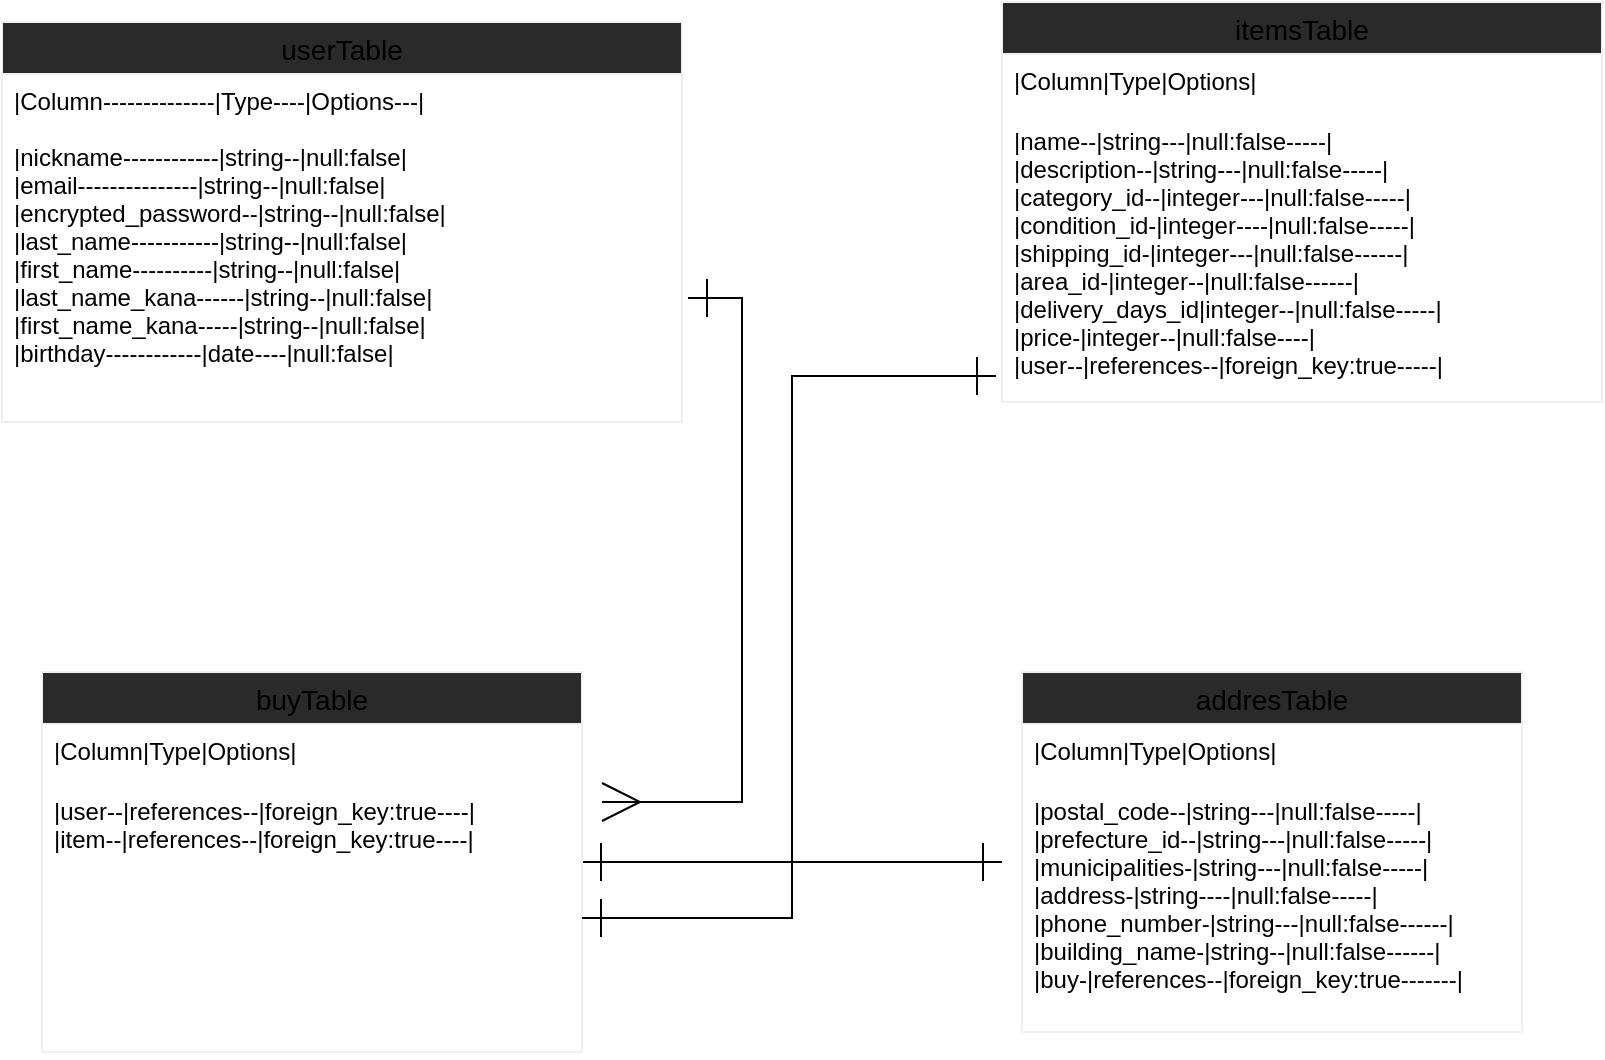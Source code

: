 <mxfile>
    <diagram id="-9kxKPkgsvG8srgzXpRR" name="ページ1">
        <mxGraphModel dx="766" dy="567" grid="1" gridSize="10" guides="1" tooltips="1" connect="1" arrows="1" fold="1" page="1" pageScale="1" pageWidth="827" pageHeight="1169" math="0" shadow="0">
            <root>
                <mxCell id="0"/>
                <mxCell id="1" parent="0"/>
                <mxCell id="177" value="userTable" style="swimlane;fontStyle=0;childLayout=stackLayout;horizontal=1;startSize=26;horizontalStack=0;resizeParent=1;resizeParentMax=0;resizeLast=0;collapsible=1;marginBottom=0;align=center;fontSize=14;strokeColor=#F0F0F0;fillColor=#2a2a2a;" vertex="1" parent="1">
                    <mxGeometry y="70" width="340" height="200" as="geometry"/>
                </mxCell>
                <mxCell id="178" value="|Column--------------|Type----|Options---|&#10;&#10;|nickname------------|string--|null:false|&#10;|email---------------|string--|null:false|&#10;|encrypted_password--|string--|null:false|&#10;|last_name-----------|string--|null:false|&#10;|first_name----------|string--|null:false|&#10;|last_name_kana------|string--|null:false|&#10;|first_name_kana-----|string--|null:false|&#10;|birthday------------|date----|null:false|" style="text;strokeColor=none;fillColor=none;spacingLeft=4;spacingRight=4;overflow=hidden;rotatable=0;points=[[0,0.5],[1,0.5]];portConstraint=eastwest;fontSize=12;" vertex="1" parent="177">
                    <mxGeometry y="26" width="340" height="174" as="geometry"/>
                </mxCell>
                <mxCell id="181" value="itemsTable" style="swimlane;fontStyle=0;childLayout=stackLayout;horizontal=1;startSize=26;horizontalStack=0;resizeParent=1;resizeParentMax=0;resizeLast=0;collapsible=1;marginBottom=0;align=center;fontSize=14;strokeColor=#F0F0F0;fillColor=#2a2a2a;" vertex="1" parent="1">
                    <mxGeometry x="500" y="60" width="300" height="200" as="geometry"/>
                </mxCell>
                <mxCell id="182" value="|Column|Type|Options|" style="text;strokeColor=none;fillColor=none;spacingLeft=4;spacingRight=4;overflow=hidden;rotatable=0;points=[[0,0.5],[1,0.5]];portConstraint=eastwest;fontSize=12;" vertex="1" parent="181">
                    <mxGeometry y="26" width="300" height="30" as="geometry"/>
                </mxCell>
                <mxCell id="183" value="|name--|string---|null:false-----|&#10;|description--|string---|null:false-----|&#10;|category_id--|integer---|null:false-----|&#10;|condition_id-|integer----|null:false-----|&#10;|shipping_id-|integer---|null:false------|&#10;|area_id-|integer--|null:false------|&#10;|delivery_days_id|integer--|null:false-----|&#10;|price-|integer--|null:false----|&#10;|user--|references--|foreign_key:true-----|" style="text;strokeColor=none;fillColor=none;spacingLeft=4;spacingRight=4;overflow=hidden;rotatable=0;points=[[0,0.5],[1,0.5]];portConstraint=eastwest;fontSize=12;" vertex="1" parent="181">
                    <mxGeometry y="56" width="300" height="144" as="geometry"/>
                </mxCell>
                <mxCell id="185" value="addresTable" style="swimlane;fontStyle=0;childLayout=stackLayout;horizontal=1;startSize=26;horizontalStack=0;resizeParent=1;resizeParentMax=0;resizeLast=0;collapsible=1;marginBottom=0;align=center;fontSize=14;strokeColor=#F0F0F0;fillColor=#2a2a2a;" vertex="1" parent="1">
                    <mxGeometry x="510" y="395" width="250" height="180" as="geometry"/>
                </mxCell>
                <mxCell id="186" value="|Column|Type|Options|" style="text;strokeColor=none;fillColor=none;spacingLeft=4;spacingRight=4;overflow=hidden;rotatable=0;points=[[0,0.5],[1,0.5]];portConstraint=eastwest;fontSize=12;" vertex="1" parent="185">
                    <mxGeometry y="26" width="250" height="30" as="geometry"/>
                </mxCell>
                <mxCell id="187" value="|postal_code--|string---|null:false-----|&#10;|prefecture_id--|string---|null:false-----|&#10;|municipalities-|string---|null:false-----|&#10;|address-|string----|null:false-----|&#10;|phone_number-|string---|null:false------|&#10;|building_name-|string--|null:false------|&#10;|buy-|references--|foreign_key:true-------|&#10;" style="text;strokeColor=none;fillColor=none;spacingLeft=4;spacingRight=4;overflow=hidden;rotatable=0;points=[[0,0.5],[1,0.5]];portConstraint=eastwest;fontSize=12;" vertex="1" parent="185">
                    <mxGeometry y="56" width="250" height="124" as="geometry"/>
                </mxCell>
                <mxCell id="199" style="edgeStyle=orthogonalEdgeStyle;rounded=0;orthogonalLoop=1;jettySize=auto;html=1;startArrow=ERone;startFill=0;endArrow=ERone;endFill=0;startSize=17;endSize=17;targetPerimeterSpacing=0;strokeWidth=1;" edge="1" parent="1" source="189">
                    <mxGeometry relative="1" as="geometry">
                        <mxPoint x="500" y="490" as="targetPoint"/>
                    </mxGeometry>
                </mxCell>
                <mxCell id="189" value="buyTable" style="swimlane;fontStyle=0;childLayout=stackLayout;horizontal=1;startSize=26;horizontalStack=0;resizeParent=1;resizeParentMax=0;resizeLast=0;collapsible=1;marginBottom=0;align=center;fontSize=14;strokeColor=#F0F0F0;fillColor=#2a2a2a;" vertex="1" parent="1">
                    <mxGeometry x="20" y="395" width="270" height="190" as="geometry"/>
                </mxCell>
                <mxCell id="190" value="|Column|Type|Options|" style="text;strokeColor=none;fillColor=none;spacingLeft=4;spacingRight=4;overflow=hidden;rotatable=0;points=[[0,0.5],[1,0.5]];portConstraint=eastwest;fontSize=12;" vertex="1" parent="189">
                    <mxGeometry y="26" width="270" height="30" as="geometry"/>
                </mxCell>
                <mxCell id="191" value="|user--|references--|foreign_key:true----|&#10;|item--|references--|foreign_key:true----|" style="text;strokeColor=none;fillColor=none;spacingLeft=4;spacingRight=4;overflow=hidden;rotatable=0;points=[[0,0.5],[1,0.5]];portConstraint=eastwest;fontSize=12;" vertex="1" parent="189">
                    <mxGeometry y="56" width="270" height="134" as="geometry"/>
                </mxCell>
                <mxCell id="197" style="edgeStyle=orthogonalEdgeStyle;rounded=0;orthogonalLoop=1;jettySize=auto;html=1;entryX=-0.01;entryY=0.91;entryDx=0;entryDy=0;entryPerimeter=0;startArrow=ERone;startFill=0;endArrow=ERone;endFill=0;startSize=17;endSize=17;targetPerimeterSpacing=0;strokeWidth=1;" edge="1" parent="1" source="191" target="183">
                    <mxGeometry relative="1" as="geometry"/>
                </mxCell>
                <mxCell id="200" style="edgeStyle=orthogonalEdgeStyle;rounded=0;orthogonalLoop=1;jettySize=auto;html=1;startArrow=ERone;startFill=0;endArrow=ERmany;endFill=0;startSize=17;endSize=17;targetPerimeterSpacing=2;strokeWidth=1;sourcePerimeterSpacing=3;" edge="1" parent="1">
                    <mxGeometry relative="1" as="geometry">
                        <mxPoint x="300" y="460" as="targetPoint"/>
                        <mxPoint x="343" y="208" as="sourcePoint"/>
                        <Array as="points">
                            <mxPoint x="370" y="208"/>
                            <mxPoint x="370" y="460"/>
                        </Array>
                    </mxGeometry>
                </mxCell>
            </root>
        </mxGraphModel>
    </diagram>
</mxfile>